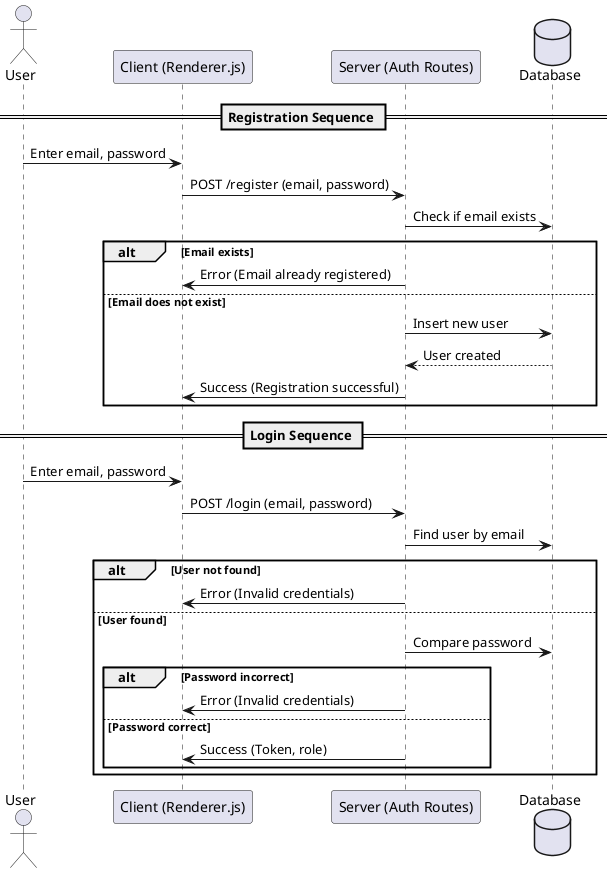 @startuml
actor User
participant "Client (Renderer.js)" as Client
participant "Server (Auth Routes)" as Server
database "Database" as DB

== Registration Sequence ==

User -> Client: Enter email, password
Client -> Server: POST /register (email, password)
Server -> DB: Check if email exists
alt Email exists
    Server -> Client: Error (Email already registered)
else Email does not exist
    Server -> DB: Insert new user
    DB --> Server: User created
    Server -> Client: Success (Registration successful)
end

== Login Sequence ==

User -> Client: Enter email, password
Client -> Server: POST /login (email, password)
Server -> DB: Find user by email
alt User not found
    Server -> Client: Error (Invalid credentials)
else User found
    Server -> DB: Compare password
    alt Password incorrect
        Server -> Client: Error (Invalid credentials)
    else Password correct
        Server -> Client: Success (Token, role)
    end
end

@enduml

